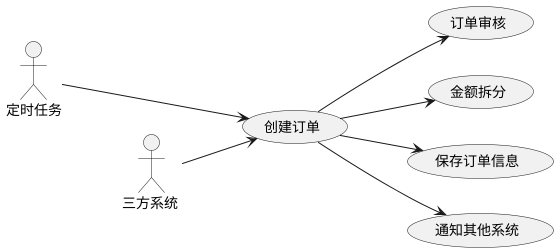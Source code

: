 @startuml
'https://plantuml.com/use-case-diagram
left to right direction
actor  "定时任务" as Job
actor  "三方系统 " as System

(创建订单) as (CreateOrder)

System --> (CreateOrder)
Job ---> (CreateOrder)

CreateOrder -->(订单审核)
CreateOrder -->(金额拆分)
CreateOrder -->(保存订单信息)
CreateOrder -->(通知其他系统)
@enduml